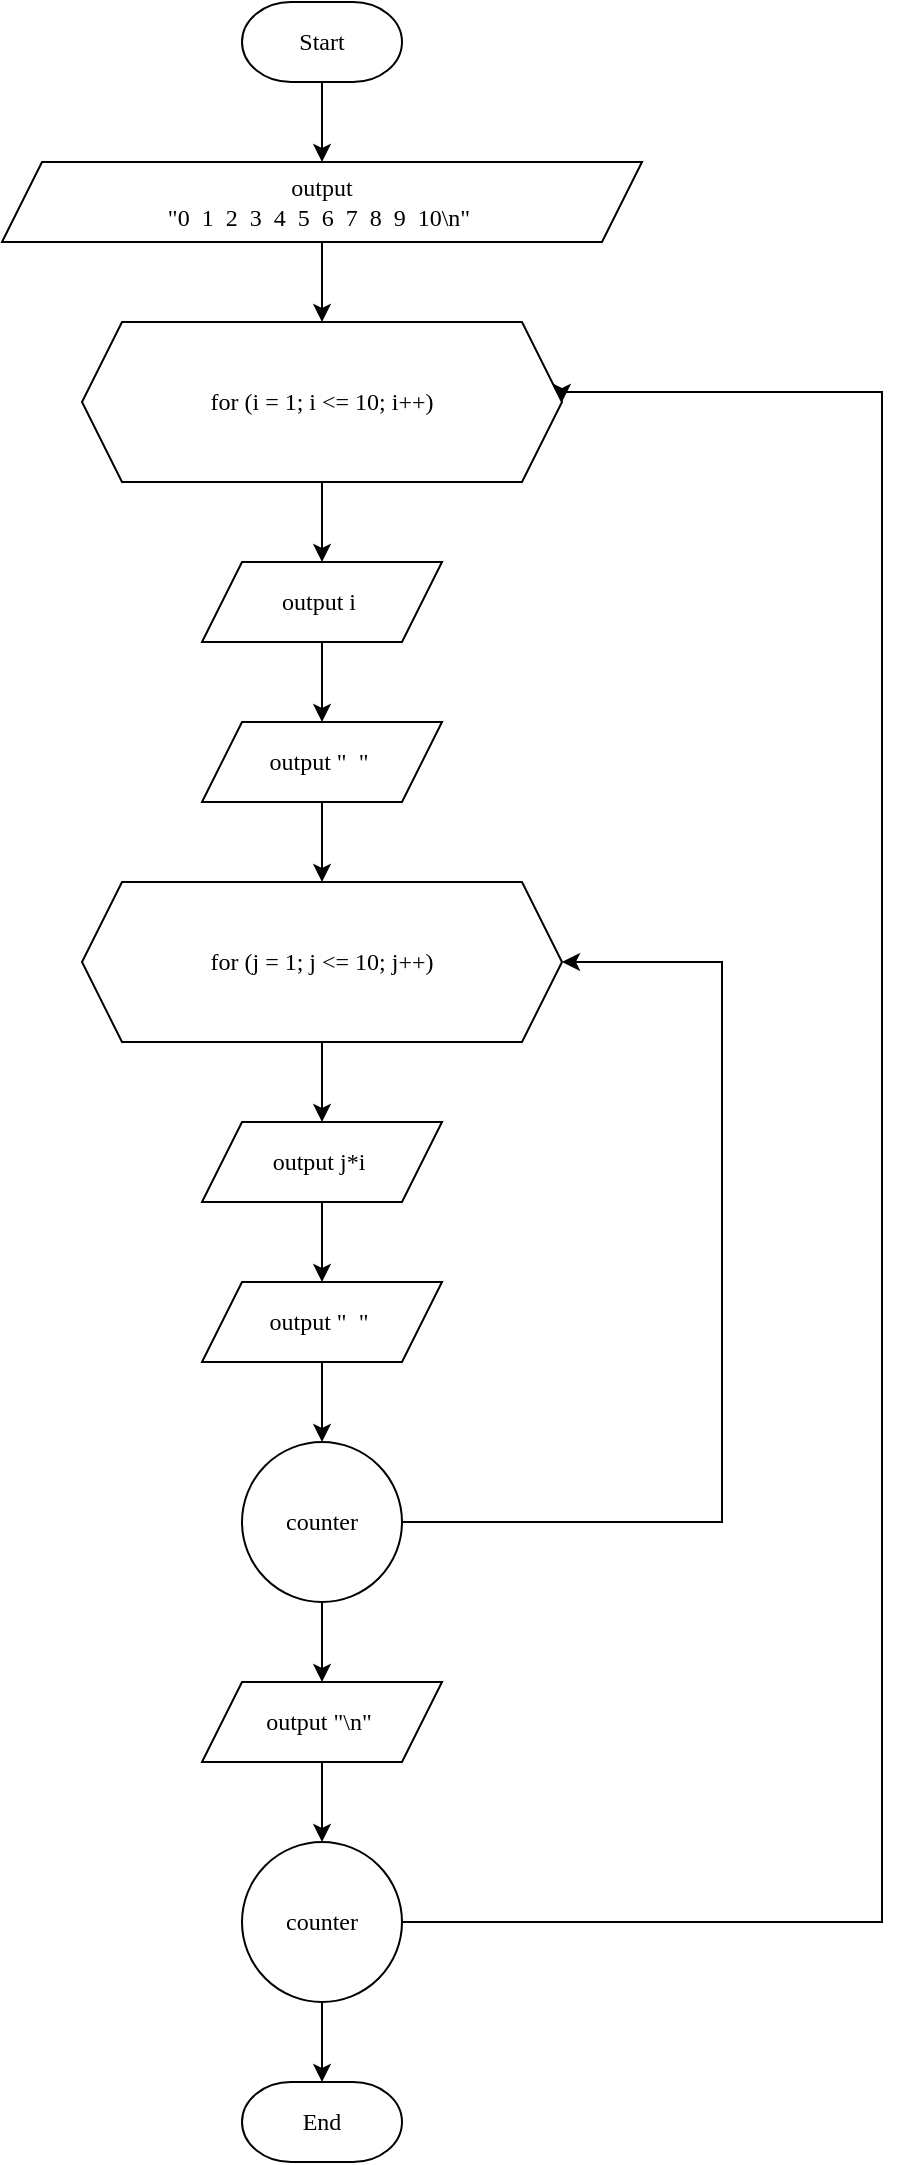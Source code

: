 <mxfile version="13.6.2" type="device"><diagram id="C5RBs43oDa-KdzZeNtuy" name="Page-1"><mxGraphModel dx="1022" dy="537" grid="1" gridSize="10" guides="1" tooltips="1" connect="1" arrows="1" fold="1" page="1" pageScale="1" pageWidth="827" pageHeight="1169" math="0" shadow="0"><root><mxCell id="WIyWlLk6GJQsqaUBKTNV-0"/><mxCell id="WIyWlLk6GJQsqaUBKTNV-1" parent="WIyWlLk6GJQsqaUBKTNV-0"/><mxCell id="begS9DDifeocVt5rCyiM-16" value="" style="edgeStyle=orthogonalEdgeStyle;rounded=0;orthogonalLoop=1;jettySize=auto;html=1;fontFamily=Lucida Console;" parent="WIyWlLk6GJQsqaUBKTNV-1" source="begS9DDifeocVt5rCyiM-2" target="begS9DDifeocVt5rCyiM-15" edge="1"><mxGeometry relative="1" as="geometry"/></mxCell><mxCell id="begS9DDifeocVt5rCyiM-2" value="Start" style="strokeWidth=1;html=1;shape=mxgraph.flowchart.terminator;whiteSpace=wrap;fontFamily=Lucida Console;" parent="WIyWlLk6GJQsqaUBKTNV-1" vertex="1"><mxGeometry x="360" y="45" width="80" height="40" as="geometry"/></mxCell><mxCell id="begS9DDifeocVt5rCyiM-7" value="" style="edgeStyle=orthogonalEdgeStyle;rounded=0;orthogonalLoop=1;jettySize=auto;html=1;fontFamily=Lucida Console;" parent="WIyWlLk6GJQsqaUBKTNV-1" source="begS9DDifeocVt5rCyiM-4" target="begS9DDifeocVt5rCyiM-6" edge="1"><mxGeometry relative="1" as="geometry"/></mxCell><mxCell id="begS9DDifeocVt5rCyiM-4" value="for (i = 1; i &amp;lt;= 10; i++)" style="shape=hexagon;perimeter=hexagonPerimeter2;whiteSpace=wrap;html=1;fixedSize=1;strokeWidth=1;fontFamily=Lucida Console;" parent="WIyWlLk6GJQsqaUBKTNV-1" vertex="1"><mxGeometry x="280" y="205" width="240" height="80" as="geometry"/></mxCell><mxCell id="begS9DDifeocVt5rCyiM-9" value="" style="edgeStyle=orthogonalEdgeStyle;rounded=0;orthogonalLoop=1;jettySize=auto;html=1;fontFamily=Lucida Console;" parent="WIyWlLk6GJQsqaUBKTNV-1" source="begS9DDifeocVt5rCyiM-6" target="begS9DDifeocVt5rCyiM-8" edge="1"><mxGeometry relative="1" as="geometry"/></mxCell><mxCell id="begS9DDifeocVt5rCyiM-6" value="output i&amp;nbsp;" style="shape=parallelogram;perimeter=parallelogramPerimeter;whiteSpace=wrap;html=1;fixedSize=1;strokeWidth=1;fontFamily=Lucida Console;" parent="WIyWlLk6GJQsqaUBKTNV-1" vertex="1"><mxGeometry x="340" y="325" width="120" height="40" as="geometry"/></mxCell><mxCell id="begS9DDifeocVt5rCyiM-11" value="" style="edgeStyle=orthogonalEdgeStyle;rounded=0;orthogonalLoop=1;jettySize=auto;html=1;fontFamily=Lucida Console;" parent="WIyWlLk6GJQsqaUBKTNV-1" source="begS9DDifeocVt5rCyiM-8" target="begS9DDifeocVt5rCyiM-10" edge="1"><mxGeometry relative="1" as="geometry"/></mxCell><mxCell id="begS9DDifeocVt5rCyiM-8" value="output &quot;&amp;nbsp; &quot;&amp;nbsp;" style="shape=parallelogram;perimeter=parallelogramPerimeter;whiteSpace=wrap;html=1;fixedSize=1;strokeWidth=1;fontFamily=Lucida Console;" parent="WIyWlLk6GJQsqaUBKTNV-1" vertex="1"><mxGeometry x="340" y="405" width="120" height="40" as="geometry"/></mxCell><mxCell id="begS9DDifeocVt5rCyiM-18" value="" style="edgeStyle=orthogonalEdgeStyle;rounded=0;orthogonalLoop=1;jettySize=auto;html=1;fontFamily=Lucida Console;" parent="WIyWlLk6GJQsqaUBKTNV-1" source="begS9DDifeocVt5rCyiM-10" target="begS9DDifeocVt5rCyiM-13" edge="1"><mxGeometry relative="1" as="geometry"/></mxCell><mxCell id="begS9DDifeocVt5rCyiM-10" value="for (j = 1; j &amp;lt;= 10; j++)" style="shape=hexagon;perimeter=hexagonPerimeter2;whiteSpace=wrap;html=1;fixedSize=1;strokeWidth=1;fontFamily=Lucida Console;" parent="WIyWlLk6GJQsqaUBKTNV-1" vertex="1"><mxGeometry x="280" y="485" width="240" height="80" as="geometry"/></mxCell><mxCell id="begS9DDifeocVt5rCyiM-19" value="" style="edgeStyle=orthogonalEdgeStyle;rounded=0;orthogonalLoop=1;jettySize=auto;html=1;fontFamily=Lucida Console;" parent="WIyWlLk6GJQsqaUBKTNV-1" source="begS9DDifeocVt5rCyiM-13" target="begS9DDifeocVt5rCyiM-14" edge="1"><mxGeometry relative="1" as="geometry"/></mxCell><mxCell id="begS9DDifeocVt5rCyiM-13" value="output j*i&amp;nbsp;" style="shape=parallelogram;perimeter=parallelogramPerimeter;whiteSpace=wrap;html=1;fixedSize=1;strokeWidth=1;fontFamily=Lucida Console;" parent="WIyWlLk6GJQsqaUBKTNV-1" vertex="1"><mxGeometry x="340" y="605" width="120" height="40" as="geometry"/></mxCell><mxCell id="begS9DDifeocVt5rCyiM-21" value="" style="edgeStyle=orthogonalEdgeStyle;rounded=0;orthogonalLoop=1;jettySize=auto;html=1;fontFamily=Lucida Console;" parent="WIyWlLk6GJQsqaUBKTNV-1" source="begS9DDifeocVt5rCyiM-14" target="begS9DDifeocVt5rCyiM-20" edge="1"><mxGeometry relative="1" as="geometry"/></mxCell><mxCell id="begS9DDifeocVt5rCyiM-14" value="output &quot;&amp;nbsp; &quot;&amp;nbsp;" style="shape=parallelogram;perimeter=parallelogramPerimeter;whiteSpace=wrap;html=1;fixedSize=1;strokeWidth=1;fontFamily=Lucida Console;" parent="WIyWlLk6GJQsqaUBKTNV-1" vertex="1"><mxGeometry x="340" y="685" width="120" height="40" as="geometry"/></mxCell><mxCell id="begS9DDifeocVt5rCyiM-17" value="" style="edgeStyle=orthogonalEdgeStyle;rounded=0;orthogonalLoop=1;jettySize=auto;html=1;fontFamily=Lucida Console;" parent="WIyWlLk6GJQsqaUBKTNV-1" source="begS9DDifeocVt5rCyiM-15" target="begS9DDifeocVt5rCyiM-4" edge="1"><mxGeometry relative="1" as="geometry"/></mxCell><mxCell id="begS9DDifeocVt5rCyiM-15" value="output&lt;br&gt;&quot;0&amp;nbsp; 1&amp;nbsp; 2&amp;nbsp; 3&amp;nbsp; 4&amp;nbsp; 5&amp;nbsp; 6&amp;nbsp; 7&amp;nbsp; 8&amp;nbsp; 9&amp;nbsp; 10\n&quot;&amp;nbsp;" style="shape=parallelogram;perimeter=parallelogramPerimeter;whiteSpace=wrap;html=1;fixedSize=1;strokeWidth=1;fontFamily=Lucida Console;" parent="WIyWlLk6GJQsqaUBKTNV-1" vertex="1"><mxGeometry x="240" y="125" width="320" height="40" as="geometry"/></mxCell><mxCell id="begS9DDifeocVt5rCyiM-22" style="edgeStyle=orthogonalEdgeStyle;rounded=0;orthogonalLoop=1;jettySize=auto;html=1;entryX=1;entryY=0.5;entryDx=0;entryDy=0;fontFamily=Lucida Console;" parent="WIyWlLk6GJQsqaUBKTNV-1" source="begS9DDifeocVt5rCyiM-20" target="begS9DDifeocVt5rCyiM-10" edge="1"><mxGeometry relative="1" as="geometry"><Array as="points"><mxPoint x="600" y="805"/><mxPoint x="600" y="525"/></Array></mxGeometry></mxCell><mxCell id="begS9DDifeocVt5rCyiM-24" value="" style="edgeStyle=orthogonalEdgeStyle;rounded=0;orthogonalLoop=1;jettySize=auto;html=1;fontFamily=Lucida Console;" parent="WIyWlLk6GJQsqaUBKTNV-1" source="begS9DDifeocVt5rCyiM-20" target="begS9DDifeocVt5rCyiM-23" edge="1"><mxGeometry relative="1" as="geometry"/></mxCell><mxCell id="begS9DDifeocVt5rCyiM-20" value="counter" style="ellipse;whiteSpace=wrap;html=1;fontFamily=Lucida Console;strokeWidth=1;" parent="WIyWlLk6GJQsqaUBKTNV-1" vertex="1"><mxGeometry x="360" y="765" width="80" height="80" as="geometry"/></mxCell><mxCell id="begS9DDifeocVt5rCyiM-26" value="" style="edgeStyle=orthogonalEdgeStyle;rounded=0;orthogonalLoop=1;jettySize=auto;html=1;fontFamily=Lucida Console;" parent="WIyWlLk6GJQsqaUBKTNV-1" source="begS9DDifeocVt5rCyiM-23" target="begS9DDifeocVt5rCyiM-25" edge="1"><mxGeometry relative="1" as="geometry"/></mxCell><mxCell id="begS9DDifeocVt5rCyiM-23" value="output &quot;\n&quot;&amp;nbsp;" style="shape=parallelogram;perimeter=parallelogramPerimeter;whiteSpace=wrap;html=1;fixedSize=1;strokeWidth=1;fontFamily=Lucida Console;" parent="WIyWlLk6GJQsqaUBKTNV-1" vertex="1"><mxGeometry x="340" y="885" width="120" height="40" as="geometry"/></mxCell><mxCell id="begS9DDifeocVt5rCyiM-27" style="edgeStyle=orthogonalEdgeStyle;rounded=0;orthogonalLoop=1;jettySize=auto;html=1;entryX=1;entryY=0.5;entryDx=0;entryDy=0;fontFamily=Lucida Console;" parent="WIyWlLk6GJQsqaUBKTNV-1" source="begS9DDifeocVt5rCyiM-25" target="begS9DDifeocVt5rCyiM-4" edge="1"><mxGeometry relative="1" as="geometry"><Array as="points"><mxPoint x="680" y="1005"/><mxPoint x="680" y="240"/><mxPoint x="520" y="240"/></Array></mxGeometry></mxCell><mxCell id="begS9DDifeocVt5rCyiM-29" value="" style="edgeStyle=orthogonalEdgeStyle;rounded=0;orthogonalLoop=1;jettySize=auto;html=1;fontFamily=Lucida Console;" parent="WIyWlLk6GJQsqaUBKTNV-1" source="begS9DDifeocVt5rCyiM-25" target="begS9DDifeocVt5rCyiM-28" edge="1"><mxGeometry relative="1" as="geometry"/></mxCell><mxCell id="begS9DDifeocVt5rCyiM-25" value="counter" style="ellipse;whiteSpace=wrap;html=1;fontFamily=Lucida Console;strokeWidth=1;" parent="WIyWlLk6GJQsqaUBKTNV-1" vertex="1"><mxGeometry x="360" y="965" width="80" height="80" as="geometry"/></mxCell><mxCell id="begS9DDifeocVt5rCyiM-28" value="End" style="strokeWidth=1;html=1;shape=mxgraph.flowchart.terminator;whiteSpace=wrap;fontFamily=Lucida Console;" parent="WIyWlLk6GJQsqaUBKTNV-1" vertex="1"><mxGeometry x="360" y="1085" width="80" height="40" as="geometry"/></mxCell></root></mxGraphModel></diagram></mxfile>